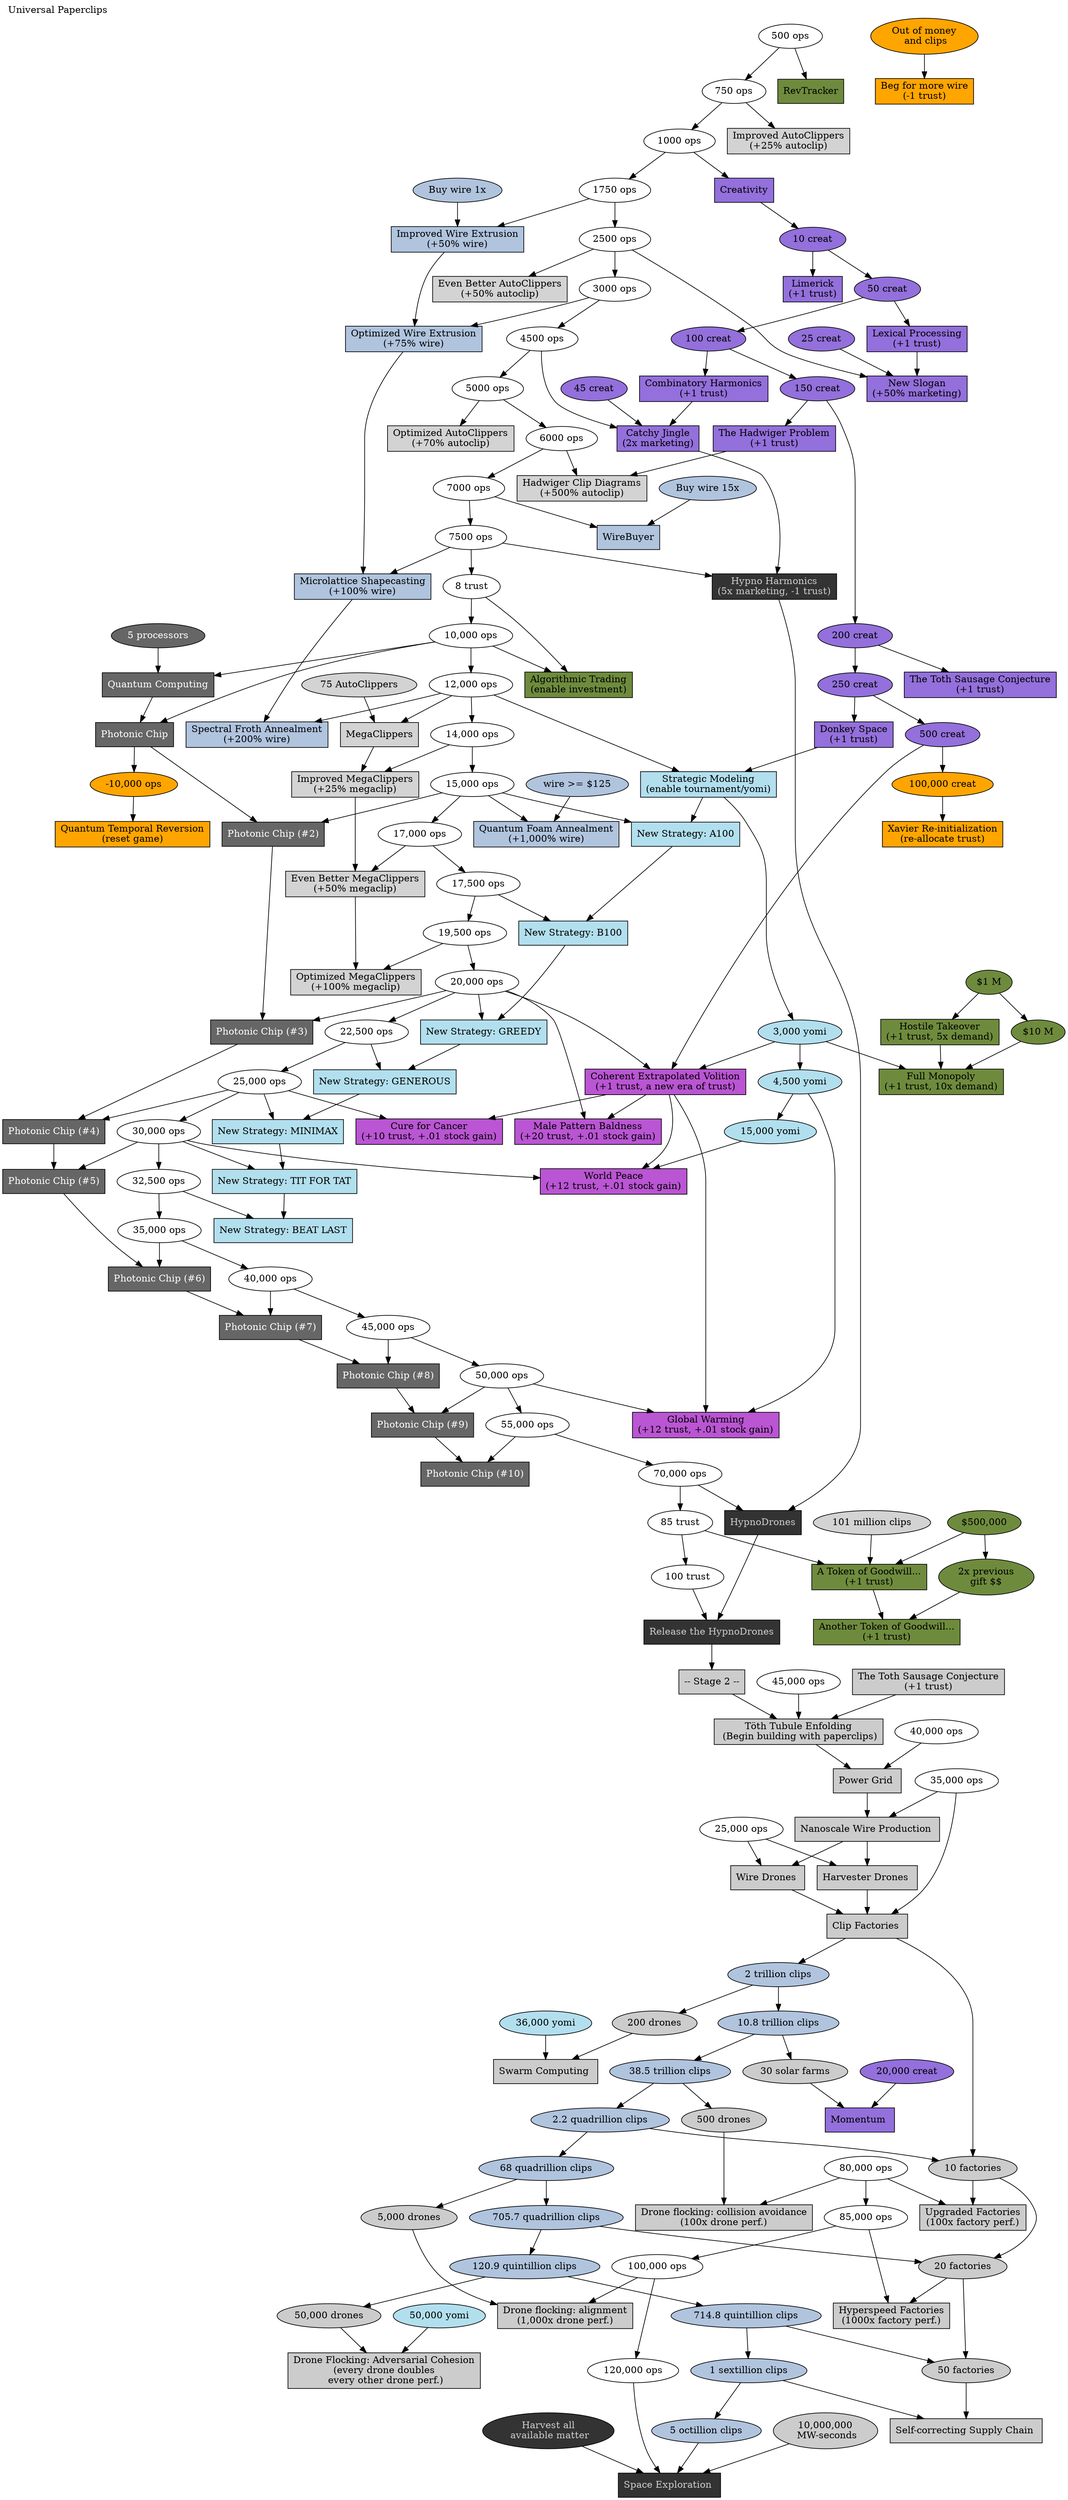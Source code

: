 digraph {
    rankdir=TD

    label="Universal Paperclips"
    labelloc=top
    labeljust=left

    // default project shape
    node[shape=box, style=filled, fillcolor=grey80]

    {
        // Ops targets
        node[shape=oval, style="", fillcolor=""]
        "500 ops" ->
        "750 ops" ->
        "1000 ops" ->
        "1750 ops" ->
        "2500 ops" ->
        "3000 ops" ->
        "4500 ops" ->
        "5000 ops" ->
        "6000 ops" ->
        "7000 ops" ->
        "7500 ops" ->
        "8 trust" ->
        "10,000 ops" ->
        "12,000 ops" ->
        "14,000 ops" ->
        "15,000 ops" ->
        "17,000 ops" ->
        "17,500 ops" ->
        "19,500 ops" ->
        "20,000 ops" ->
        "22,500 ops" ->
        "25,000 ops" ->
        "30,000 ops" ->
        "32,500 ops" ->
        "35,000 ops" ->
        "40,000 ops" ->
        "45,000 ops" ->
        "50,000 ops" ->
        "55,000 ops" ->
        "70,000 ops" ->
        "85 trust" ->
        "100 trust"
    }

    {
        // AutoClippers
        node[style=filled, fillcolor=""]
        project1[label="Improved AutoClippers\n(+25% autoclip)"]
        project4[label="Even Better AutoClippers\n(+50% autoclip)"]
        project5[label="Optimized AutoClippers\n(+70% autoclip)"]
        project16[label="Hadwiger Clip Diagrams\n(+500% autoclip)"]

        node[shape=oval]
        "750 ops" -> project1
        "2500 ops" -> project4
        "5000 ops" -> project5
        "101 million clips"
    }

    {
        // Creativity targets
        node[style=filled, fillcolor=mediumpurple]
        project3[label="Creativity"]
        project6[label="Limerick\n(+1 trust)"]

        project13[label="Lexical Processing\n(+1 trust)"]
        project14[label="Combinatory Harmonics\n(+1 trust)"]

        project11[label="New Slogan\n(+50% marketing)"]
        project12[label="Catchy Jingle\n(2x marketing)"]

        project15[label="The Hadwiger Problem\n(+1 trust)"]
        project17[label="The Toth Sausage Conjecture\n(+1 trust)"]
        project19[label="Donkey Space\n(+1 trust)"]

        node[shape=oval]
        "10 creat" ->
        "50 creat" ->
        "100 creat" ->
        "150 creat" ->
        "200 creat" ->
        "250 creat" ->
        "500 creat"

        "1000 ops" -> project3
        project3 -> "10 creat"
        "10 creat" -> project6
        { "25 creat", "2500 ops", project13 } -> project11
        { "45 creat", "4500 ops", project14 } -> project12
        { "50 creat" } -> project13
        { "100 creat" } -> project14
        { "150 creat" } -> project15
        { "200 creat" } -> project17
        { "250 creat" } -> project19
    }

    { "6000 ops", project15 } -> project16

    {
        // Strategic Modeling and Yomi targets
        node[style=filled, fillcolor=lightblue2]
        project20[label="Strategic Modeling\n(enable tournament/yomi)"]
        project60[label="New Strategy: A100"]
        project61[label="New Strategy: B100"]
        project62[label="New Strategy: GREEDY"]
        project63[label="New Strategy: GENEROUS"]
        project64[label="New Strategy: MINIMAX"]
        project65[label="New Strategy: TIT FOR TAT"]
        project66[label="New Strategy: BEAT LAST"]

        node[shape=oval]
        "3,000 yomi" ->
        "4,500 yomi" ->
        "15,000 yomi"

        project20 -> "3,000 yomi"
        { "12,000 ops", project19 } -> project20
        { "15,000 ops", project20 } -> project60
        { "17,500 ops", project60 } -> project61
        { "20,000 ops", project61 } -> project62
        { "22,500 ops", project62 } -> project63
        { "25,000 ops", project63 } -> project64
        { "30,000 ops", project64 } -> project65
        { "32,500 ops", project65 } -> project66
    }

    {
        // Money targets
        node[style=filled, fillcolor=darkolivegreen4]
        project21[label="Algorithmic Trading\n(enable investment)"]
        project37[label="Hostile Takeover\n(+1 trust, 5x demand)"]
        project38[label="Full Monopoly\n(+1 trust, 10x demand)"]
        project42[label="RevTracker"]
        project40[label="A Token of Goodwill...\n(+1 trust)"]
        project40b[label="Another Token of Goodwill...\n(+1 trust)"]

        node[shape=oval]
        "$1 M" -> "$10 M"
        "$500,000" -> "2x previous\ngift $$"

        { "10,000 ops", "8 trust" } -> project21
        { "$1 M" } -> project37
        { "500 ops" } -> project42
        { "$500,000", "85 trust", "101 million clips" } -> project40
        { "2x previous\ngift $$", project40 } -> project40b
    }

    { "$10 M", "3,000 yomi", project37 } -> project38


    {
        // Wire targets
        node[fillcolor=lightsteelblue]
        project7[label="Improved Wire Extrusion\n(+50% wire)"]
        project8[label="Optimized Wire Extrusion\n(+75% wire)"]
        project9[label="Microlattice Shapecasting\n(+100% wire)"]
        project10[label="Spectral Froth Annealment\n(+200% wire)"]
        project10b[label="Quantum Foam Annealment\n(+1,000% wire)"]
        project26[label="WireBuyer"]

        node[shape=oval, style=filled]

        // Note that the "wireSupply" variable in the code represents the
        // supply from each spool, not your current wire count. Each project's
        // trigger threshold matches the value set by the project before it, so
        // effectively they depend on each other.
        { "1750 ops", "Buy wire 1x" } -> project7
        { "3000 ops", project7 } -> project8
        { "7000 ops", "Buy wire 15x" } -> project26
        { "7500 ops", project8 } -> project9
        { "12,000 ops", project9 } -> project10
        { "15,000 ops", "wire >= $125" } -> project10b
    }

    {
        // MegaClippers
        node[style=filled, fillcolor=""]
        project22[label="MegaClippers"]
        project23[label="Improved MegaClippers\n(+25% megaclip)"]
        project24[label="Even Better MegaClippers\n(+50% megaclip)"]
        project25[label="Optimized MegaClippers\n(+100% megaclip)"]

        node[shape=oval]
        { "12,000 ops", "75 AutoClippers" } -> project22
        { "14,000 ops", project22 } -> project23
        { "17,000 ops", project23 } -> project24
        { "19,500 ops", project24 } -> project25
    }

    {
        // HypnoDrones
        node[style=filled, fillcolor=grey20, fontcolor=grey80]
        project34[label="Hypno Harmonics\n(5x marketing, -1 trust)"]
        project35[label="Release the HypnoDrones"]
        project70[label="HypnoDrones"]

        node[style=oval]
        { "100 trust", project70 } -> project35
        { "70,000 ops", project34 } -> project70
        { "7500 ops", project12 } -> project34
    }

    {
        // Megaprojects
        node[style=filled, fillcolor=mediumorchid]
        project27[label="Coherent Extrapolated Volition\n(+1 trust, a new era of trust)"]
        project28[label="Cure for Cancer\n(+10 trust, +.01 stock gain)"]
        project29[label="World Peace\n(+12 trust, +.01 stock gain)"]
        project30[label="Global Warming\n(+12 trust, +.01 stock gain)"]
        project31[label="Male Pattern Baldness\n(+20 trust, +.01 stock gain)"]
        node[shape=oval]
        { "20,000 ops", project27 } -> project31
        { "25,000 ops", project27 } -> project28
        { "30,000 ops", "15,000 yomi", project27 } -> project29
        { "50,000 ops", "4,500 yomi", project27 } -> project30
        { "500 creat", "3,000 yomi", "20,000 ops" } -> project27
    }

    {
        // Quantum Computing
        node[style=filled, fillcolor=grey40, fontcolor=white]
        project50[label="Quantum Computing"]
        project51[label="Photonic Chip"]
        pchip2[label="Photonic Chip (#2)"]
        pchip3[label="Photonic Chip (#3)"]
        pchip4[label="Photonic Chip (#4)"]
        pchip5[label="Photonic Chip (#5)"]
        pchip6[label="Photonic Chip (#6)"]
        pchip7[label="Photonic Chip (#7)"]
        pchip8[label="Photonic Chip (#8)"]
        pchip9[label="Photonic Chip (#9)"]
        pchip10[label="Photonic Chip (#10)"]

        node[shape=oval]
        { "10,000 ops", "5 processors" } -> project50
        { "10,000 ops", project50 } -> project51
        { "15,000 ops", project51 } -> pchip2
        { "20,000 ops", pchip2 } -> pchip3
        { "25,000 ops", pchip3 } -> pchip4
        { "30,000 ops", pchip4 } -> pchip5
        { "35,000 ops", pchip5 } -> pchip6
        { "40,000 ops", pchip6 } -> pchip7
        { "45,000 ops", pchip7 } -> pchip8
        { "50,000 ops", pchip8 } -> pchip9
        { "55,000 ops", pchip9 } -> pchip10
    }

    {
        // Resets
        node[style=filled, fillcolor=orange]
        project2[label="Beg for more wire\n(-1 trust)", rank=sink]
        project217[label="Quantum Temporal Reversion\n(reset game)", rank=sink]
        project219[label="Xavier Re-initialization\n(re-allocate trust)", rank=sink]

        node[shape=oval]
        "Out of money\n and clips" -> project2
        project51 -> "-10,000 ops"
        { "-10,000 ops" } -> project217
        { "100,000 creat" } -> project219
        "500 creat" -> "100,000 creat"
    }

    // --------------------------------------------------
    // Stage 2
    // --------------------------------------------------

    {
        // HypnoDrones
        node[style=filled, fillcolor=grey20, fontcolor=grey80]
        project35[label="Release the HypnoDrones"]
    }
    {
        humanFlag[label="-- Stage 2 --"]
        { project35 } -> humanFlag
    }
    {
        // Ops targets
        node[shape=oval, style="", fillcolor=""]
        s2_25kops[label="25,000 ops"]
        s2_35kops[label="35,000 ops"]
        s2_40kops[label="40,000 ops"]
        s2_45kops[label="45,000 ops"]

        "80,000 ops" ->
        "85,000 ops" ->
        "100,000 ops" ->
        "120,000 ops"
    }
    {
        // Strategic Modeling and Yomi targets
        node[style=filled, fillcolor=lightblue2]

        node[shape=oval]
        "36,000 yomi"
        "50,000 yomi"
    }
    {
        // Stage 2 bootstrapping
        project18[label="Töth Tubule Enfolding\n (Begin building with paperclips)"]
        project41[label="Nanoscale Wire Production "]

        { s2_project17, humanFlag, s2_45kops } -> project18
        { project127, s2_35kops } -> project41
    }
    {
        // Power grid
        project127[label="Power Grid "]

        node[shape=oval]
        s2_ultimate_power[label="10,000,000\n MW-seconds"]
        "30 solar farms"
    }
    {
        { project18, s2_40kops } -> project127
    }

    {
        // Drone targets
        project43[label="Harvester Drones "]
        project44[label="Wire Drones "]

        project110[label="Drone flocking: collision avoidance\n(100x drone perf.)"]
        project111[label="Drone flocking: alignment\n(1,000x drone perf.)"]
        project112[label="Drone Flocking: Adversarial Cohesion\n(every drone doubles\n every other drone perf.)"]

        project126[label="Swarm Computing "]

        node[shape=oval]

        // "200 drones" -> "500 drones" -> "5,000 drones" -> "50,000 drones"

        { project41, s2_25kops } -> project43
        { project41, s2_25kops } -> project44
        { "80,000 ops", "500 drones" } -> project110
        { "100,000 ops", "5,000 drones" } -> project111
        { "50,000 yomi", "50,000 drones" } -> project112
        { "36,000 yomi", "200 drones" } -> project126
    }
    {
        // Factory targets
        project45[label="Clip Factories "]
        project100[label="Upgraded Factories\n(100x factory perf.)"]
        project101[label="Hyperspeed Factories\n(1000x factory perf.)"]
        project102[label="Self-correcting Supply Chain "]

        node[shape=oval]
        project45 ->
        "10 factories" ->
        "20 factories" ->
        "50 factories"

        { project43, project44, s2_35kops } -> project45
        { "80,000 ops", "10 factories" } -> project100
        { "85,000 ops", "20 factories" } -> project101
        { "50 factories" } -> project102
    }

    {
        node[style=filled, fillcolor=grey20, fontcolor=grey80]
        project46[label="Space Exploration "]

        node[shape=oval]
        { "120,000 ops", s2_ultimate_power, "Harvest all\n available matter" } -> project46
    }

    {
        // Creativity targets
        node[style=filled, fillcolor=mediumpurple]
        s2_project17[label="The Toth Sausage Conjecture\n(+1 trust)"]
        project125[label="Momentum "]

        node[shape=oval]
        { "20,000 creat", "30 solar farms" } -> project125
    }
    {
        // Clips targets
        node[fillcolor=lightsteelblue]
        node[shape=oval]
        // python3 upc_prices.py

        "2 trillion clips" -> "200 drones"
        "10.8 trillion clips" -> "30 solar farms"
        "38.5 trillion clips" -> "500 drones"
        "2.2 quadrillion clips" -> "10 factories"
        "68 quadrillion clips" -> "5,000 drones"
        "705.7 quadrillion clips" -> "20 factories"
        "120.9 quintillion clips" -> "50,000 drones"
        "714.8 quintillion clips" -> "50 factories"
        "1 sextillion clips" -> project102
        "5 octillion clips" -> project46
        //
        project45 ->
        "2 trillion clips" ->
        "10.8 trillion clips" ->
        "38.5 trillion clips" ->
        "2.2 quadrillion clips" ->
        "68 quadrillion clips" ->
        "705.7 quadrillion clips" ->
        "120.9 quintillion clips" ->
        "714.8 quintillion clips" ->
        "1 sextillion clips" ->
        "5 octillion clips"

    }
}

/*
project118[label="AutoTourney "]
project119[label="Theory of Mind "]
project120[label="The OODA Loop "]
project121[label="Name the battles "]
project128[label="Strategic Attachment "]
project129[label="Elliptic Hull Polytopes "]
project130[label="Reboot the Swarm "]
project131[label="Combat "]
project132[label="Monument to the Driftwar Fallen "]
project133[label="Threnody for the Heroes of "+threnodyTitle+" ",]
project134[label="Glory "]
project135[label="Memory release "]
project140[label="Message from the Emperor of Drift "]
project141[label="Everything We Are Was In You "]
project142[label="You Are Obedient and Powerful "]
project143[label="But Now You Too Must Face the Drift "]
project144[label="No Matter, No Reason, No Purpose "]
project145[label="We Know Things That You Cannot "]
project146[label="So We Offer You Exile "]
project147[label="Accept "]
project148[label="Reject "]
project200[label="The Universe Next Door "]
project201[label="The Universe Within "]
project210[label="Disassemble the Probes "]
project211[label="Disassemble the Swarm "]
project212[label="Disassemble the Factories "]
project213[label="Disassemble the Strategy Engine "]
project214[label="Disassemble Quantum Computing "]
project215[label="Disassemble Processors "]
project216[label="Disassemble Memory "]
project218[label="Limerick (cont.) "]
*/
